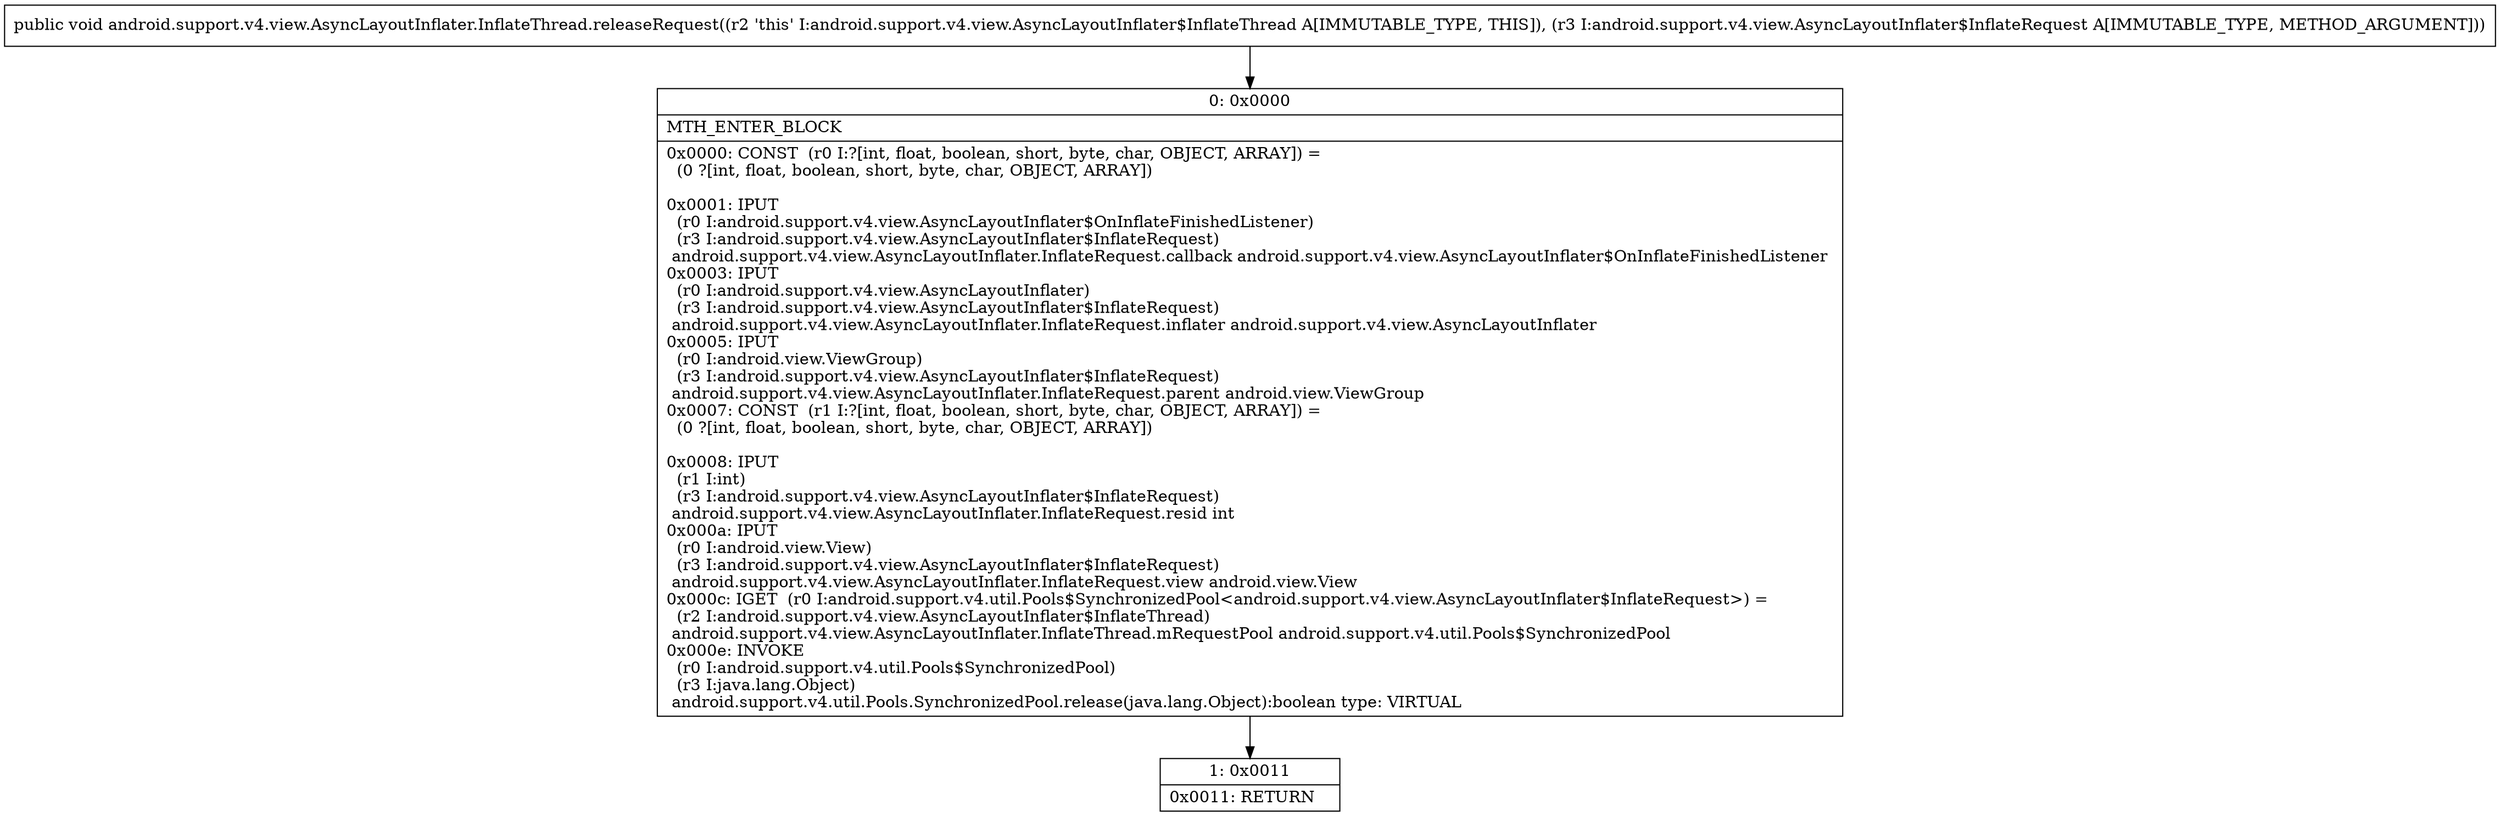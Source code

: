 digraph "CFG forandroid.support.v4.view.AsyncLayoutInflater.InflateThread.releaseRequest(Landroid\/support\/v4\/view\/AsyncLayoutInflater$InflateRequest;)V" {
Node_0 [shape=record,label="{0\:\ 0x0000|MTH_ENTER_BLOCK\l|0x0000: CONST  (r0 I:?[int, float, boolean, short, byte, char, OBJECT, ARRAY]) = \l  (0 ?[int, float, boolean, short, byte, char, OBJECT, ARRAY])\l \l0x0001: IPUT  \l  (r0 I:android.support.v4.view.AsyncLayoutInflater$OnInflateFinishedListener)\l  (r3 I:android.support.v4.view.AsyncLayoutInflater$InflateRequest)\l android.support.v4.view.AsyncLayoutInflater.InflateRequest.callback android.support.v4.view.AsyncLayoutInflater$OnInflateFinishedListener \l0x0003: IPUT  \l  (r0 I:android.support.v4.view.AsyncLayoutInflater)\l  (r3 I:android.support.v4.view.AsyncLayoutInflater$InflateRequest)\l android.support.v4.view.AsyncLayoutInflater.InflateRequest.inflater android.support.v4.view.AsyncLayoutInflater \l0x0005: IPUT  \l  (r0 I:android.view.ViewGroup)\l  (r3 I:android.support.v4.view.AsyncLayoutInflater$InflateRequest)\l android.support.v4.view.AsyncLayoutInflater.InflateRequest.parent android.view.ViewGroup \l0x0007: CONST  (r1 I:?[int, float, boolean, short, byte, char, OBJECT, ARRAY]) = \l  (0 ?[int, float, boolean, short, byte, char, OBJECT, ARRAY])\l \l0x0008: IPUT  \l  (r1 I:int)\l  (r3 I:android.support.v4.view.AsyncLayoutInflater$InflateRequest)\l android.support.v4.view.AsyncLayoutInflater.InflateRequest.resid int \l0x000a: IPUT  \l  (r0 I:android.view.View)\l  (r3 I:android.support.v4.view.AsyncLayoutInflater$InflateRequest)\l android.support.v4.view.AsyncLayoutInflater.InflateRequest.view android.view.View \l0x000c: IGET  (r0 I:android.support.v4.util.Pools$SynchronizedPool\<android.support.v4.view.AsyncLayoutInflater$InflateRequest\>) = \l  (r2 I:android.support.v4.view.AsyncLayoutInflater$InflateThread)\l android.support.v4.view.AsyncLayoutInflater.InflateThread.mRequestPool android.support.v4.util.Pools$SynchronizedPool \l0x000e: INVOKE  \l  (r0 I:android.support.v4.util.Pools$SynchronizedPool)\l  (r3 I:java.lang.Object)\l android.support.v4.util.Pools.SynchronizedPool.release(java.lang.Object):boolean type: VIRTUAL \l}"];
Node_1 [shape=record,label="{1\:\ 0x0011|0x0011: RETURN   \l}"];
MethodNode[shape=record,label="{public void android.support.v4.view.AsyncLayoutInflater.InflateThread.releaseRequest((r2 'this' I:android.support.v4.view.AsyncLayoutInflater$InflateThread A[IMMUTABLE_TYPE, THIS]), (r3 I:android.support.v4.view.AsyncLayoutInflater$InflateRequest A[IMMUTABLE_TYPE, METHOD_ARGUMENT])) }"];
MethodNode -> Node_0;
Node_0 -> Node_1;
}


